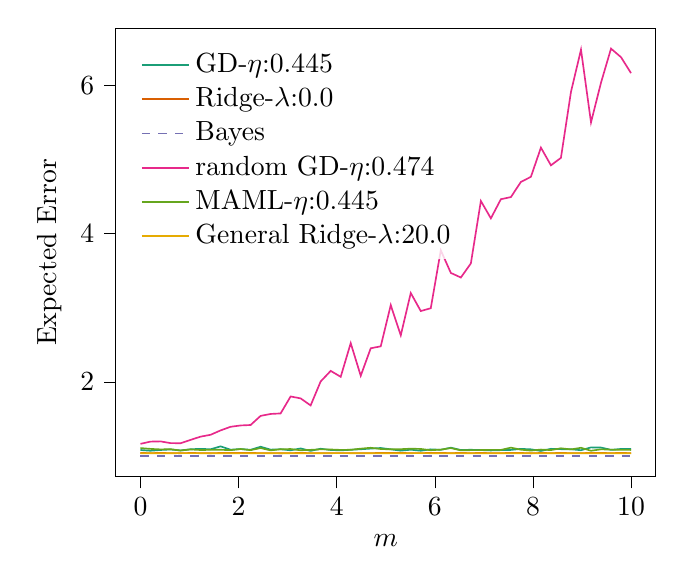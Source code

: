 % This file was created with tikzplotlib v0.10.1.
\begin{tikzpicture}

\definecolor{chocolate217952}{RGB}{217,95,2}
\definecolor{darkcyan27158119}{RGB}{27,158,119}
\definecolor{darkgray176}{RGB}{176,176,176}
\definecolor{deeppink23141138}{RGB}{231,41,138}
\definecolor{lightslategray117112179}{RGB}{117,112,179}
\definecolor{olivedrab10216630}{RGB}{102,166,30}
\definecolor{orange2301712}{RGB}{230,171,2}

\begin{axis}[
legend cell align={left},
legend style={
  fill opacity=0.8,
  draw opacity=1,
  text opacity=1,
  at={(0.03,0.97)},
  anchor=north west,
  draw=none
},
tick align=outside,
tick pos=left,
x grid style={darkgray176},
xlabel={\(\displaystyle m\)},
xmin=-0.5, xmax=10.5,
xtick style={color=black},
y grid style={darkgray176},
ylabel={Expected Error},
ymin=0.725, ymax=6.771,
ytick style={color=black}
]
\addplot [semithick, darkcyan27158119]
table {%
0 1.083
0.204 1.073
0.408 1.083
0.612 1.09
0.816 1.077
1.02 1.093
1.224 1.098
1.429 1.093
1.633 1.132
1.837 1.087
2.041 1.096
2.245 1.086
2.449 1.127
2.653 1.088
2.857 1.093
3.061 1.079
3.265 1.104
3.469 1.071
3.673 1.1
3.878 1.083
4.082 1.078
4.286 1.086
4.49 1.093
4.694 1.102
4.898 1.11
5.102 1.092
5.306 1.074
5.51 1.087
5.714 1.073
5.918 1.092
6.122 1.086
6.327 1.114
6.531 1.083
6.735 1.086
6.939 1.082
7.143 1.077
7.347 1.081
7.551 1.084
7.755 1.098
7.959 1.092
8.163 1.07
8.367 1.099
8.571 1.094
8.776 1.093
8.98 1.08
9.184 1.118
9.388 1.116
9.592 1.085
9.796 1.097
10 1.098
};
\addlegendentry{GD-$\eta$:0.445}
\addplot [semithick, chocolate217952]
table {%
0 1.042
0.204 1.041
0.408 1.042
0.612 1.041
0.816 1.04
1.02 1.042
1.224 1.041
1.429 1.04
1.633 1.042
1.837 1.042
2.041 1.042
2.245 1.042
2.449 1.041
2.653 1.041
2.857 1.04
3.061 1.041
3.265 1.042
3.469 1.041
3.673 1.041
3.878 1.041
4.082 1.041
4.286 1.041
4.49 1.041
4.694 1.041
4.898 1.042
5.102 1.042
5.306 1.042
5.51 1.041
5.714 1.041
5.918 1.042
6.122 1.042
6.327 1.041
6.531 1.042
6.735 1.041
6.939 1.042
7.143 1.041
7.347 1.041
7.551 1.042
7.755 1.042
7.959 1.04
8.163 1.042
8.367 1.041
8.571 1.042
8.776 1.041
8.98 1.041
9.184 1.042
9.388 1.042
9.592 1.041
9.796 1.042
10 1.041
};
\addlegendentry{Ridge-$\lambda$:0.0}
\addplot [semithick, lightslategray117112179, dashed]
table {%
0 1.0
0.204 1.0
0.408 1.0
0.612 1.0
0.816 1.0
1.02 1.0
1.224 1.0
1.429 1.0
1.633 1.0
1.837 1.0
2.041 1.0
2.245 1.0
2.449 1.0
2.653 1.0
2.857 1.0
3.061 1.0
3.265 1.0
3.469 1.0
3.673 1.0
3.878 1.0
4.082 1.0
4.286 1.0
4.49 1.0
4.694 1.0
4.898 1.0
5.102 1.0
5.306 1.0
5.51 1.0
5.714 1.0
5.918 1.0
6.122 1.0
6.327 1.0
6.531 1.0
6.735 1.0
6.939 1.0
7.143 1.0
7.347 1.0
7.551 1.0
7.755 1.0
7.959 1.0
8.163 1.0
8.367 1.0
8.571 1.0
8.776 1.0
8.98 1.0
9.184 1.0
9.388 1.0
9.592 1.0
9.796 1.0
10 1.0
};
\addlegendentry{Bayes}
\addplot [semithick, deeppink23141138]
table {%
0 1.166
0.204 1.196
0.408 1.199
0.612 1.176
0.816 1.174
1.02 1.219
1.224 1.263
1.429 1.288
1.633 1.347
1.837 1.396
2.041 1.414
2.245 1.42
2.449 1.543
2.653 1.569
2.857 1.576
3.061 1.805
3.265 1.779
3.469 1.684
3.673 2.007
3.878 2.15
4.082 2.07
4.286 2.524
4.49 2.084
4.694 2.455
4.898 2.481
5.102 3.037
5.306 2.629
5.51 3.2
5.714 2.957
5.918 2.995
6.122 3.776
6.327 3.471
6.531 3.409
6.735 3.599
6.939 4.441
7.143 4.207
7.347 4.465
7.551 4.494
7.755 4.698
7.959 4.767
8.163 5.161
8.367 4.922
8.571 5.023
8.776 5.914
8.98 6.482
9.184 5.501
9.388 6.037
9.592 6.496
9.796 6.38
10 6.165
};
\addlegendentry{random GD-$\eta$:0.474}
\addplot [semithick, olivedrab10216630]
table {%
0 1.109
0.204 1.098
0.408 1.091
0.612 1.094
0.816 1.076
1.02 1.09
1.224 1.083
1.429 1.085
1.633 1.086
1.837 1.081
2.041 1.096
2.245 1.081
2.449 1.109
2.653 1.078
2.857 1.093
3.061 1.096
3.265 1.079
3.469 1.085
3.673 1.092
3.878 1.09
4.082 1.084
4.286 1.086
4.49 1.101
4.694 1.113
4.898 1.096
5.102 1.092
5.306 1.094
5.51 1.101
5.714 1.097
5.918 1.08
6.122 1.088
6.327 1.109
6.531 1.078
6.735 1.081
6.939 1.082
7.143 1.085
7.347 1.084
7.551 1.115
7.755 1.087
7.959 1.075
8.163 1.089
8.367 1.082
8.571 1.106
8.776 1.091
8.98 1.113
9.184 1.073
9.388 1.092
9.592 1.088
9.796 1.085
10 1.084
};
\addlegendentry{MAML-$\eta$:0.445}
\addplot [semithick, orange2301712]
table {%
0 1.04
0.204 1.039
0.408 1.04
0.612 1.039
0.816 1.041
1.02 1.041
1.224 1.04
1.429 1.04
1.633 1.04
1.837 1.04
2.041 1.039
2.245 1.04
2.449 1.04
2.653 1.04
2.857 1.039
3.061 1.04
3.265 1.04
3.469 1.04
3.673 1.04
3.878 1.04
4.082 1.041
4.286 1.04
4.49 1.04
4.694 1.04
4.898 1.04
5.102 1.04
5.306 1.04
5.51 1.04
5.714 1.041
5.918 1.04
6.122 1.04
6.327 1.039
6.531 1.039
6.735 1.039
6.939 1.04
7.143 1.04
7.347 1.04
7.551 1.04
7.755 1.04
7.959 1.04
8.163 1.04
8.367 1.04
8.571 1.038
8.776 1.04
8.98 1.04
9.184 1.04
9.388 1.039
9.592 1.039
9.796 1.04
10 1.04
};
\addlegendentry{General Ridge-$\lambda$:20.0}
\end{axis}

\end{tikzpicture}
